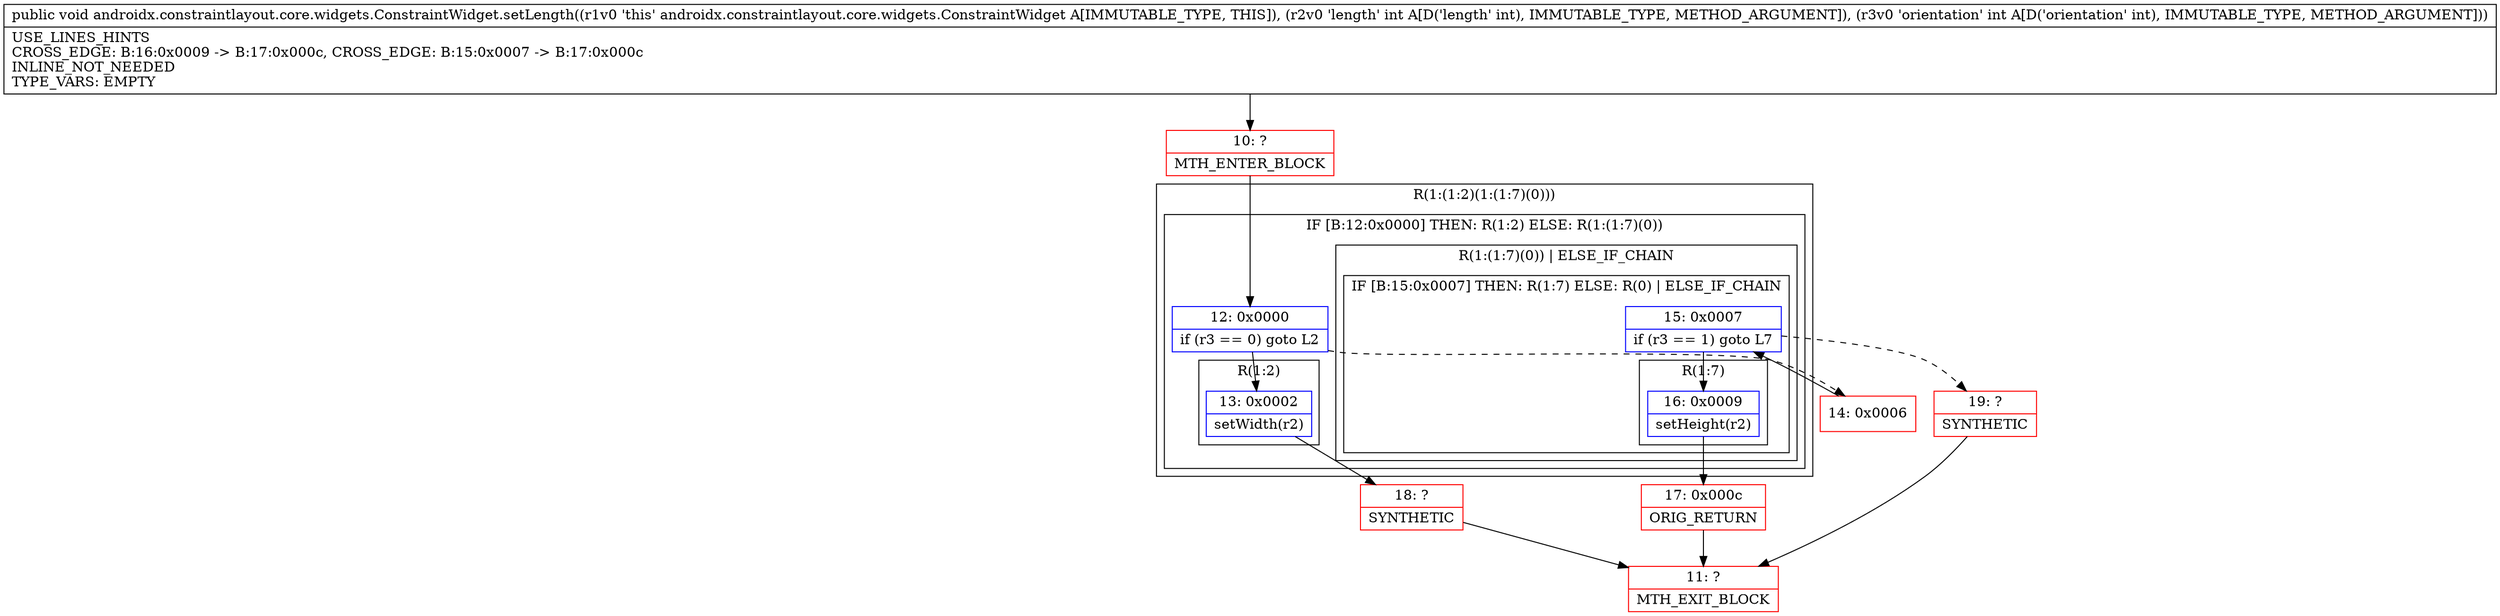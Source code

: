 digraph "CFG forandroidx.constraintlayout.core.widgets.ConstraintWidget.setLength(II)V" {
subgraph cluster_Region_1748658599 {
label = "R(1:(1:2)(1:(1:7)(0)))";
node [shape=record,color=blue];
subgraph cluster_IfRegion_427036405 {
label = "IF [B:12:0x0000] THEN: R(1:2) ELSE: R(1:(1:7)(0))";
node [shape=record,color=blue];
Node_12 [shape=record,label="{12\:\ 0x0000|if (r3 == 0) goto L2\l}"];
subgraph cluster_Region_396061672 {
label = "R(1:2)";
node [shape=record,color=blue];
Node_13 [shape=record,label="{13\:\ 0x0002|setWidth(r2)\l}"];
}
subgraph cluster_Region_151559308 {
label = "R(1:(1:7)(0)) | ELSE_IF_CHAIN\l";
node [shape=record,color=blue];
subgraph cluster_IfRegion_851753819 {
label = "IF [B:15:0x0007] THEN: R(1:7) ELSE: R(0) | ELSE_IF_CHAIN\l";
node [shape=record,color=blue];
Node_15 [shape=record,label="{15\:\ 0x0007|if (r3 == 1) goto L7\l}"];
subgraph cluster_Region_201197648 {
label = "R(1:7)";
node [shape=record,color=blue];
Node_16 [shape=record,label="{16\:\ 0x0009|setHeight(r2)\l}"];
}
subgraph cluster_Region_1198978796 {
label = "R(0)";
node [shape=record,color=blue];
}
}
}
}
}
Node_10 [shape=record,color=red,label="{10\:\ ?|MTH_ENTER_BLOCK\l}"];
Node_18 [shape=record,color=red,label="{18\:\ ?|SYNTHETIC\l}"];
Node_11 [shape=record,color=red,label="{11\:\ ?|MTH_EXIT_BLOCK\l}"];
Node_14 [shape=record,color=red,label="{14\:\ 0x0006}"];
Node_17 [shape=record,color=red,label="{17\:\ 0x000c|ORIG_RETURN\l}"];
Node_19 [shape=record,color=red,label="{19\:\ ?|SYNTHETIC\l}"];
MethodNode[shape=record,label="{public void androidx.constraintlayout.core.widgets.ConstraintWidget.setLength((r1v0 'this' androidx.constraintlayout.core.widgets.ConstraintWidget A[IMMUTABLE_TYPE, THIS]), (r2v0 'length' int A[D('length' int), IMMUTABLE_TYPE, METHOD_ARGUMENT]), (r3v0 'orientation' int A[D('orientation' int), IMMUTABLE_TYPE, METHOD_ARGUMENT]))  | USE_LINES_HINTS\lCROSS_EDGE: B:16:0x0009 \-\> B:17:0x000c, CROSS_EDGE: B:15:0x0007 \-\> B:17:0x000c\lINLINE_NOT_NEEDED\lTYPE_VARS: EMPTY\l}"];
MethodNode -> Node_10;Node_12 -> Node_13;
Node_12 -> Node_14[style=dashed];
Node_13 -> Node_18;
Node_15 -> Node_16;
Node_15 -> Node_19[style=dashed];
Node_16 -> Node_17;
Node_10 -> Node_12;
Node_18 -> Node_11;
Node_14 -> Node_15;
Node_17 -> Node_11;
Node_19 -> Node_11;
}

